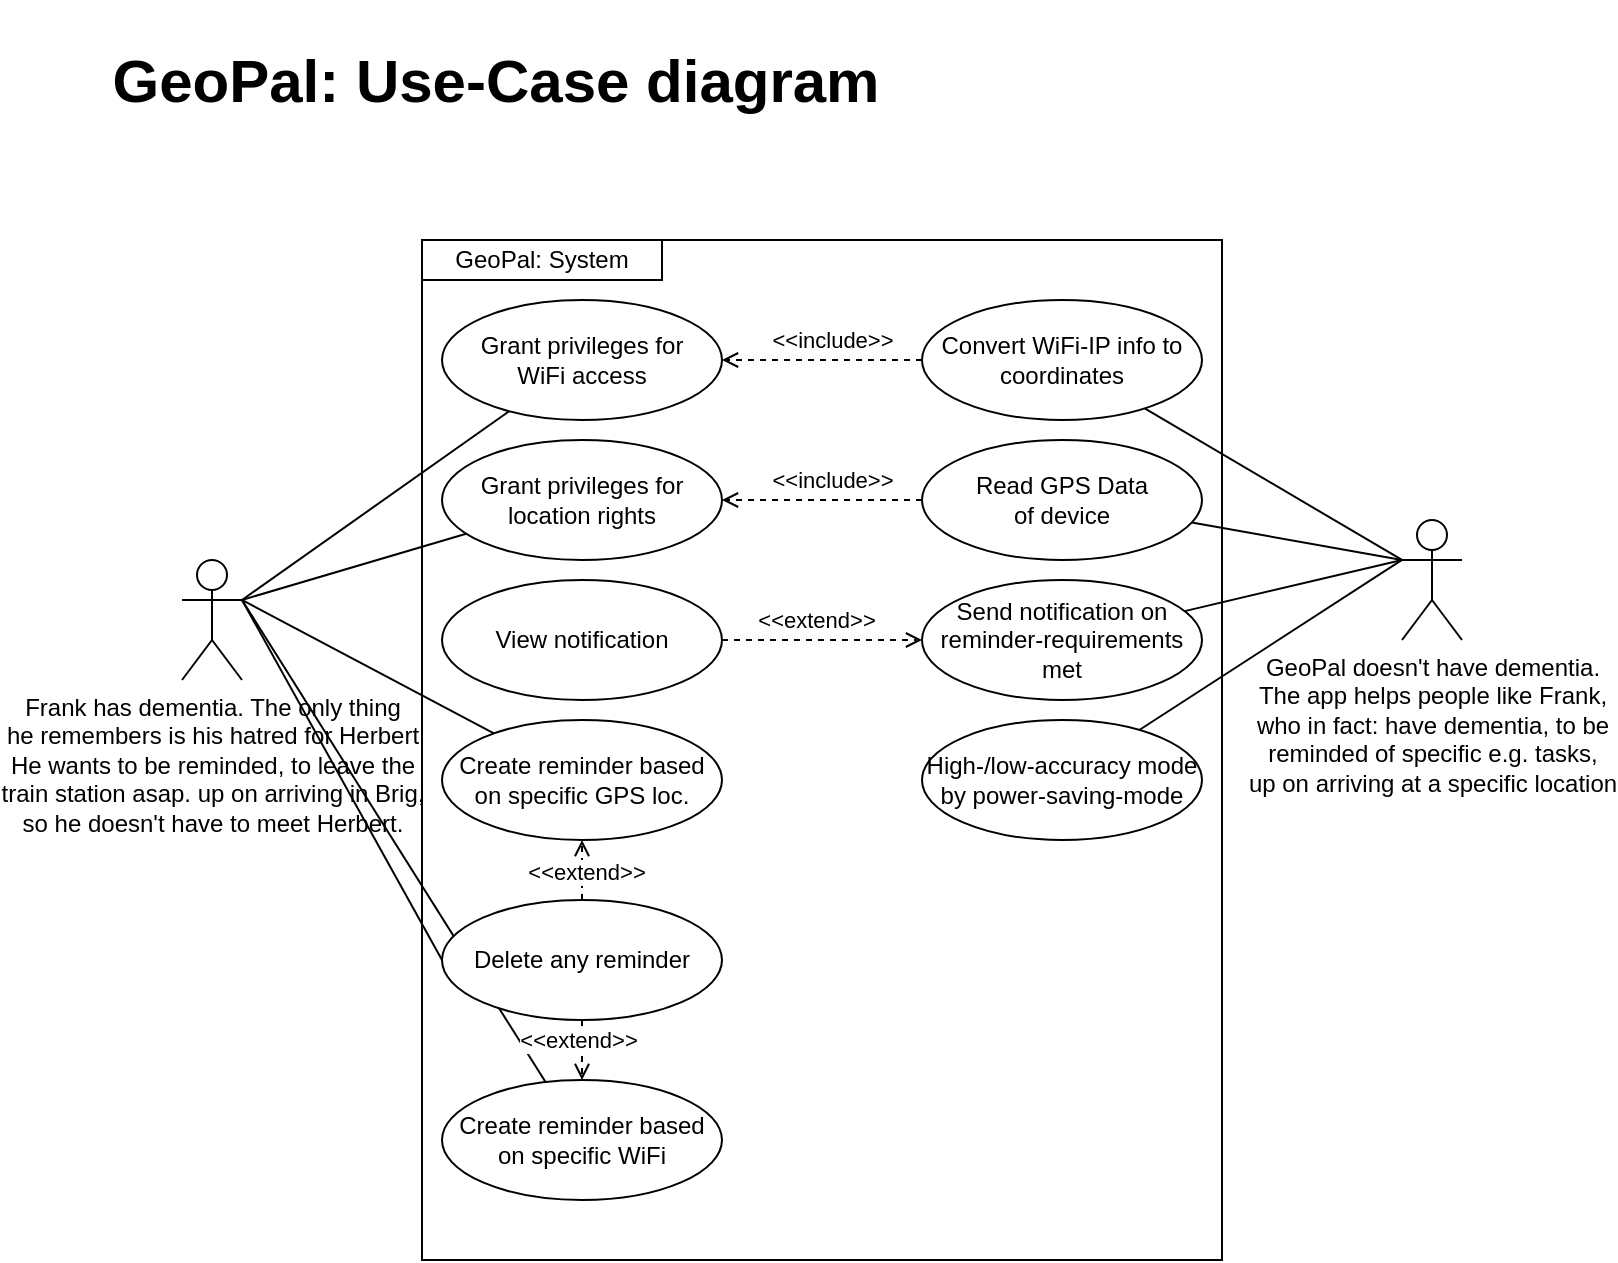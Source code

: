 <mxfile version="21.0.6" type="device"><diagram name="Page-1" id="okL_IwkPczduILzspqWQ"><mxGraphModel dx="1195" dy="663" grid="1" gridSize="10" guides="1" tooltips="1" connect="1" arrows="1" fold="1" page="1" pageScale="1" pageWidth="827" pageHeight="1169" math="0" shadow="0"><root><mxCell id="0"/><mxCell id="1" parent="0"/><mxCell id="j4Nxb0VOlr4h5SFl5wLy-35" value="" style="rounded=0;whiteSpace=wrap;html=1;" vertex="1" parent="1"><mxGeometry x="213" y="120" width="400" height="510" as="geometry"/></mxCell><mxCell id="j4Nxb0VOlr4h5SFl5wLy-1" value="&lt;div&gt;Read GPS Data&lt;/div&gt;&lt;div&gt;of device&lt;br&gt;&lt;/div&gt;" style="ellipse;whiteSpace=wrap;html=1;" vertex="1" parent="1"><mxGeometry x="463" y="220" width="140" height="60" as="geometry"/></mxCell><mxCell id="j4Nxb0VOlr4h5SFl5wLy-4" style="rounded=0;orthogonalLoop=1;jettySize=auto;html=1;exitX=0;exitY=0.333;exitDx=0;exitDy=0;exitPerimeter=0;endArrow=none;endFill=0;" edge="1" parent="1" source="j4Nxb0VOlr4h5SFl5wLy-3" target="j4Nxb0VOlr4h5SFl5wLy-1"><mxGeometry relative="1" as="geometry"/></mxCell><mxCell id="j4Nxb0VOlr4h5SFl5wLy-15" style="rounded=0;orthogonalLoop=1;jettySize=auto;html=1;exitX=0;exitY=0.333;exitDx=0;exitDy=0;exitPerimeter=0;endArrow=none;endFill=0;" edge="1" parent="1" source="j4Nxb0VOlr4h5SFl5wLy-3" target="j4Nxb0VOlr4h5SFl5wLy-5"><mxGeometry relative="1" as="geometry"/></mxCell><mxCell id="j4Nxb0VOlr4h5SFl5wLy-17" style="rounded=0;orthogonalLoop=1;jettySize=auto;html=1;exitX=0;exitY=0.333;exitDx=0;exitDy=0;exitPerimeter=0;endArrow=none;endFill=0;" edge="1" parent="1" source="j4Nxb0VOlr4h5SFl5wLy-3" target="j4Nxb0VOlr4h5SFl5wLy-16"><mxGeometry relative="1" as="geometry"/></mxCell><mxCell id="j4Nxb0VOlr4h5SFl5wLy-31" style="rounded=0;orthogonalLoop=1;jettySize=auto;html=1;exitX=0;exitY=0.333;exitDx=0;exitDy=0;exitPerimeter=0;endArrow=none;endFill=0;" edge="1" parent="1" source="j4Nxb0VOlr4h5SFl5wLy-3" target="j4Nxb0VOlr4h5SFl5wLy-30"><mxGeometry relative="1" as="geometry"/></mxCell><mxCell id="j4Nxb0VOlr4h5SFl5wLy-3" value="&lt;div&gt;GeoPal doesn't have dementia.&lt;/div&gt;&lt;div&gt;The app helps people like Frank,&lt;/div&gt;&lt;div&gt;who in fact: have dementia, to be&lt;/div&gt;&lt;div&gt;reminded of specific e.g. tasks,&lt;/div&gt;&lt;div&gt;up on arriving at a specific location&lt;br&gt;&lt;/div&gt;" style="shape=umlActor;verticalLabelPosition=bottom;verticalAlign=top;html=1;outlineConnect=0;" vertex="1" parent="1"><mxGeometry x="703" y="260" width="30" height="60" as="geometry"/></mxCell><mxCell id="j4Nxb0VOlr4h5SFl5wLy-5" value="Convert WiFi-IP info to coordinates" style="ellipse;whiteSpace=wrap;html=1;" vertex="1" parent="1"><mxGeometry x="463" y="150" width="140" height="60" as="geometry"/></mxCell><mxCell id="j4Nxb0VOlr4h5SFl5wLy-19" style="rounded=0;orthogonalLoop=1;jettySize=auto;html=1;dashed=1;endArrow=open;endFill=0;" edge="1" parent="1" source="j4Nxb0VOlr4h5SFl5wLy-1" target="j4Nxb0VOlr4h5SFl5wLy-6"><mxGeometry relative="1" as="geometry"><mxPoint x="323" y="360" as="targetPoint"/></mxGeometry></mxCell><mxCell id="j4Nxb0VOlr4h5SFl5wLy-20" value="&amp;lt;&amp;lt;include&amp;gt;&amp;gt;" style="edgeLabel;html=1;align=center;verticalAlign=middle;resizable=0;points=[];" vertex="1" connectable="0" parent="j4Nxb0VOlr4h5SFl5wLy-19"><mxGeometry x="0.171" y="-3" relative="1" as="geometry"><mxPoint x="13" y="-7" as="offset"/></mxGeometry></mxCell><mxCell id="j4Nxb0VOlr4h5SFl5wLy-6" value="&lt;div&gt;Grant privileges for&lt;/div&gt;&lt;div&gt;location rights&lt;br&gt;&lt;/div&gt;" style="ellipse;whiteSpace=wrap;html=1;" vertex="1" parent="1"><mxGeometry x="223" y="220" width="140" height="60" as="geometry"/></mxCell><mxCell id="j4Nxb0VOlr4h5SFl5wLy-7" value="&lt;div&gt;Grant privileges for&lt;/div&gt;&lt;div&gt;WiFi access&lt;br&gt;&lt;/div&gt;" style="ellipse;whiteSpace=wrap;html=1;" vertex="1" parent="1"><mxGeometry x="223" y="150" width="140" height="60" as="geometry"/></mxCell><mxCell id="j4Nxb0VOlr4h5SFl5wLy-11" style="rounded=0;orthogonalLoop=1;jettySize=auto;html=1;exitX=1;exitY=0.333;exitDx=0;exitDy=0;exitPerimeter=0;endArrow=none;endFill=0;" edge="1" parent="1" source="j4Nxb0VOlr4h5SFl5wLy-9" target="j4Nxb0VOlr4h5SFl5wLy-7"><mxGeometry relative="1" as="geometry"/></mxCell><mxCell id="j4Nxb0VOlr4h5SFl5wLy-13" style="rounded=0;orthogonalLoop=1;jettySize=auto;html=1;exitX=1;exitY=0.333;exitDx=0;exitDy=0;exitPerimeter=0;endArrow=none;endFill=0;" edge="1" parent="1" source="j4Nxb0VOlr4h5SFl5wLy-9" target="j4Nxb0VOlr4h5SFl5wLy-6"><mxGeometry relative="1" as="geometry"/></mxCell><mxCell id="j4Nxb0VOlr4h5SFl5wLy-28" style="rounded=0;orthogonalLoop=1;jettySize=auto;html=1;exitX=1;exitY=0.333;exitDx=0;exitDy=0;exitPerimeter=0;endArrow=none;endFill=0;" edge="1" parent="1" source="j4Nxb0VOlr4h5SFl5wLy-9" target="j4Nxb0VOlr4h5SFl5wLy-26"><mxGeometry relative="1" as="geometry"/></mxCell><mxCell id="j4Nxb0VOlr4h5SFl5wLy-29" style="rounded=0;orthogonalLoop=1;jettySize=auto;html=1;exitX=1;exitY=0.333;exitDx=0;exitDy=0;exitPerimeter=0;endArrow=none;endFill=0;" edge="1" parent="1" source="j4Nxb0VOlr4h5SFl5wLy-9" target="j4Nxb0VOlr4h5SFl5wLy-27"><mxGeometry relative="1" as="geometry"/></mxCell><mxCell id="j4Nxb0VOlr4h5SFl5wLy-9" value="&lt;div&gt;Frank has dementia. The only thing&lt;/div&gt;&lt;div&gt;he remembers is his hatred for Herbert&lt;br&gt;&lt;/div&gt;&lt;div&gt;He wants to be reminded, to leave the&lt;/div&gt;&lt;div&gt;train station asap. up on arriving in Brig,&lt;/div&gt;&lt;div&gt;so he doesn't have to meet Herbert.&lt;/div&gt;" style="shape=umlActor;verticalLabelPosition=bottom;verticalAlign=top;html=1;outlineConnect=0;" vertex="1" parent="1"><mxGeometry x="93" y="280" width="30" height="60" as="geometry"/></mxCell><mxCell id="j4Nxb0VOlr4h5SFl5wLy-16" value="&lt;div&gt;Send notification on&lt;/div&gt;&lt;div&gt;reminder-requirements met&lt;br&gt;&lt;/div&gt;" style="ellipse;whiteSpace=wrap;html=1;" vertex="1" parent="1"><mxGeometry x="463" y="290" width="140" height="60" as="geometry"/></mxCell><mxCell id="j4Nxb0VOlr4h5SFl5wLy-21" style="rounded=0;orthogonalLoop=1;jettySize=auto;html=1;dashed=1;endArrow=open;endFill=0;" edge="1" parent="1" source="j4Nxb0VOlr4h5SFl5wLy-5" target="j4Nxb0VOlr4h5SFl5wLy-7"><mxGeometry relative="1" as="geometry"><mxPoint x="373" y="260" as="sourcePoint"/><mxPoint x="443" y="120" as="targetPoint"/></mxGeometry></mxCell><mxCell id="j4Nxb0VOlr4h5SFl5wLy-22" value="&amp;lt;&amp;lt;include&amp;gt;&amp;gt;" style="edgeLabel;html=1;align=center;verticalAlign=middle;resizable=0;points=[];" vertex="1" connectable="0" parent="j4Nxb0VOlr4h5SFl5wLy-21"><mxGeometry x="0.171" y="-3" relative="1" as="geometry"><mxPoint x="13" y="-7" as="offset"/></mxGeometry></mxCell><mxCell id="j4Nxb0VOlr4h5SFl5wLy-24" style="edgeStyle=orthogonalEdgeStyle;rounded=0;orthogonalLoop=1;jettySize=auto;html=1;endArrow=open;endFill=0;dashed=1;" edge="1" parent="1" source="j4Nxb0VOlr4h5SFl5wLy-23" target="j4Nxb0VOlr4h5SFl5wLy-16"><mxGeometry relative="1" as="geometry"/></mxCell><mxCell id="j4Nxb0VOlr4h5SFl5wLy-25" value="&amp;lt;&amp;lt;extend&amp;gt;&amp;gt;" style="edgeLabel;html=1;align=center;verticalAlign=middle;resizable=0;points=[];" vertex="1" connectable="0" parent="j4Nxb0VOlr4h5SFl5wLy-24"><mxGeometry x="0.267" y="3" relative="1" as="geometry"><mxPoint x="-17" y="-7" as="offset"/></mxGeometry></mxCell><mxCell id="j4Nxb0VOlr4h5SFl5wLy-23" value="View notification" style="ellipse;whiteSpace=wrap;html=1;" vertex="1" parent="1"><mxGeometry x="223" y="290" width="140" height="60" as="geometry"/></mxCell><mxCell id="j4Nxb0VOlr4h5SFl5wLy-26" value="&lt;div&gt;Create reminder based&lt;/div&gt;&lt;div&gt;on specific GPS loc.&lt;br&gt;&lt;/div&gt;" style="ellipse;whiteSpace=wrap;html=1;" vertex="1" parent="1"><mxGeometry x="223" y="360" width="140" height="60" as="geometry"/></mxCell><mxCell id="j4Nxb0VOlr4h5SFl5wLy-27" value="&lt;div&gt;Create reminder based&lt;/div&gt;&lt;div&gt;on specific WiFi&lt;br&gt;&lt;/div&gt;" style="ellipse;whiteSpace=wrap;html=1;" vertex="1" parent="1"><mxGeometry x="223" y="540" width="140" height="60" as="geometry"/></mxCell><mxCell id="j4Nxb0VOlr4h5SFl5wLy-30" value="&lt;div&gt;High-/low-accuracy mode&lt;/div&gt;&lt;div&gt;by power-saving-mode&lt;br&gt;&lt;/div&gt;" style="ellipse;whiteSpace=wrap;html=1;" vertex="1" parent="1"><mxGeometry x="463" y="360" width="140" height="60" as="geometry"/></mxCell><mxCell id="j4Nxb0VOlr4h5SFl5wLy-36" value="GeoPal: System" style="rounded=0;whiteSpace=wrap;html=1;" vertex="1" parent="1"><mxGeometry x="213" y="120" width="120" height="20" as="geometry"/></mxCell><mxCell id="j4Nxb0VOlr4h5SFl5wLy-37" value="&lt;font style=&quot;font-size: 13px;&quot;&gt;&lt;font style=&quot;font-size: 14px;&quot;&gt;&lt;font style=&quot;font-size: 15px;&quot;&gt;&lt;font style=&quot;font-size: 16px;&quot;&gt;&lt;font style=&quot;font-size: 17px;&quot;&gt;&lt;font style=&quot;font-size: 18px;&quot;&gt;&lt;font style=&quot;font-size: 19px;&quot;&gt;&lt;font style=&quot;font-size: 20px;&quot;&gt;&lt;font style=&quot;font-size: 21px;&quot;&gt;&lt;font style=&quot;font-size: 22px;&quot;&gt;&lt;font style=&quot;font-size: 23px;&quot;&gt;&lt;font style=&quot;font-size: 24px;&quot;&gt;&lt;font style=&quot;font-size: 25px;&quot;&gt;&lt;font style=&quot;font-size: 26px;&quot;&gt;&lt;font style=&quot;font-size: 27px;&quot;&gt;&lt;font style=&quot;font-size: 28px;&quot;&gt;&lt;font style=&quot;font-size: 29px;&quot;&gt;&lt;font style=&quot;font-size: 30px;&quot;&gt;&lt;b&gt;GeoPal: Use-Case diagram&lt;/b&gt;&lt;/font&gt;&lt;/font&gt;&lt;/font&gt;&lt;/font&gt;&lt;/font&gt;&lt;/font&gt;&lt;/font&gt;&lt;/font&gt;&lt;/font&gt;&lt;/font&gt;&lt;/font&gt;&lt;/font&gt;&lt;/font&gt;&lt;/font&gt;&lt;/font&gt;&lt;/font&gt;&lt;/font&gt;&lt;/font&gt;" style="text;html=1;strokeColor=none;fillColor=none;align=center;verticalAlign=middle;whiteSpace=wrap;rounded=0;" vertex="1" parent="1"><mxGeometry x="40" width="420" height="80" as="geometry"/></mxCell><mxCell id="j4Nxb0VOlr4h5SFl5wLy-39" style="rounded=0;orthogonalLoop=1;jettySize=auto;html=1;endArrow=open;endFill=0;dashed=1;" edge="1" parent="1" source="j4Nxb0VOlr4h5SFl5wLy-38" target="j4Nxb0VOlr4h5SFl5wLy-26"><mxGeometry relative="1" as="geometry"/></mxCell><mxCell id="j4Nxb0VOlr4h5SFl5wLy-41" value="&amp;lt;&amp;lt;extend&amp;gt;&amp;gt;" style="edgeLabel;html=1;align=center;verticalAlign=middle;resizable=0;points=[];" vertex="1" connectable="0" parent="j4Nxb0VOlr4h5SFl5wLy-39"><mxGeometry x="-0.344" relative="1" as="geometry"><mxPoint x="2" y="-4" as="offset"/></mxGeometry></mxCell><mxCell id="j4Nxb0VOlr4h5SFl5wLy-40" style="rounded=0;orthogonalLoop=1;jettySize=auto;html=1;endArrow=open;endFill=0;dashed=1;" edge="1" parent="1" source="j4Nxb0VOlr4h5SFl5wLy-38" target="j4Nxb0VOlr4h5SFl5wLy-27"><mxGeometry relative="1" as="geometry"/></mxCell><mxCell id="j4Nxb0VOlr4h5SFl5wLy-42" value="&amp;lt;&amp;lt;extend&amp;gt;&amp;gt;" style="edgeLabel;html=1;align=center;verticalAlign=middle;resizable=0;points=[];" vertex="1" connectable="0" parent="j4Nxb0VOlr4h5SFl5wLy-40"><mxGeometry x="-0.358" y="-2" relative="1" as="geometry"><mxPoint as="offset"/></mxGeometry></mxCell><mxCell id="j4Nxb0VOlr4h5SFl5wLy-43" style="rounded=0;orthogonalLoop=1;jettySize=auto;html=1;exitX=0;exitY=0.5;exitDx=0;exitDy=0;entryX=1;entryY=0.333;entryDx=0;entryDy=0;entryPerimeter=0;endArrow=none;endFill=0;" edge="1" parent="1" source="j4Nxb0VOlr4h5SFl5wLy-38" target="j4Nxb0VOlr4h5SFl5wLy-9"><mxGeometry relative="1" as="geometry"/></mxCell><mxCell id="j4Nxb0VOlr4h5SFl5wLy-38" value="Delete any reminder" style="ellipse;whiteSpace=wrap;html=1;" vertex="1" parent="1"><mxGeometry x="223" y="450" width="140" height="60" as="geometry"/></mxCell></root></mxGraphModel></diagram></mxfile>